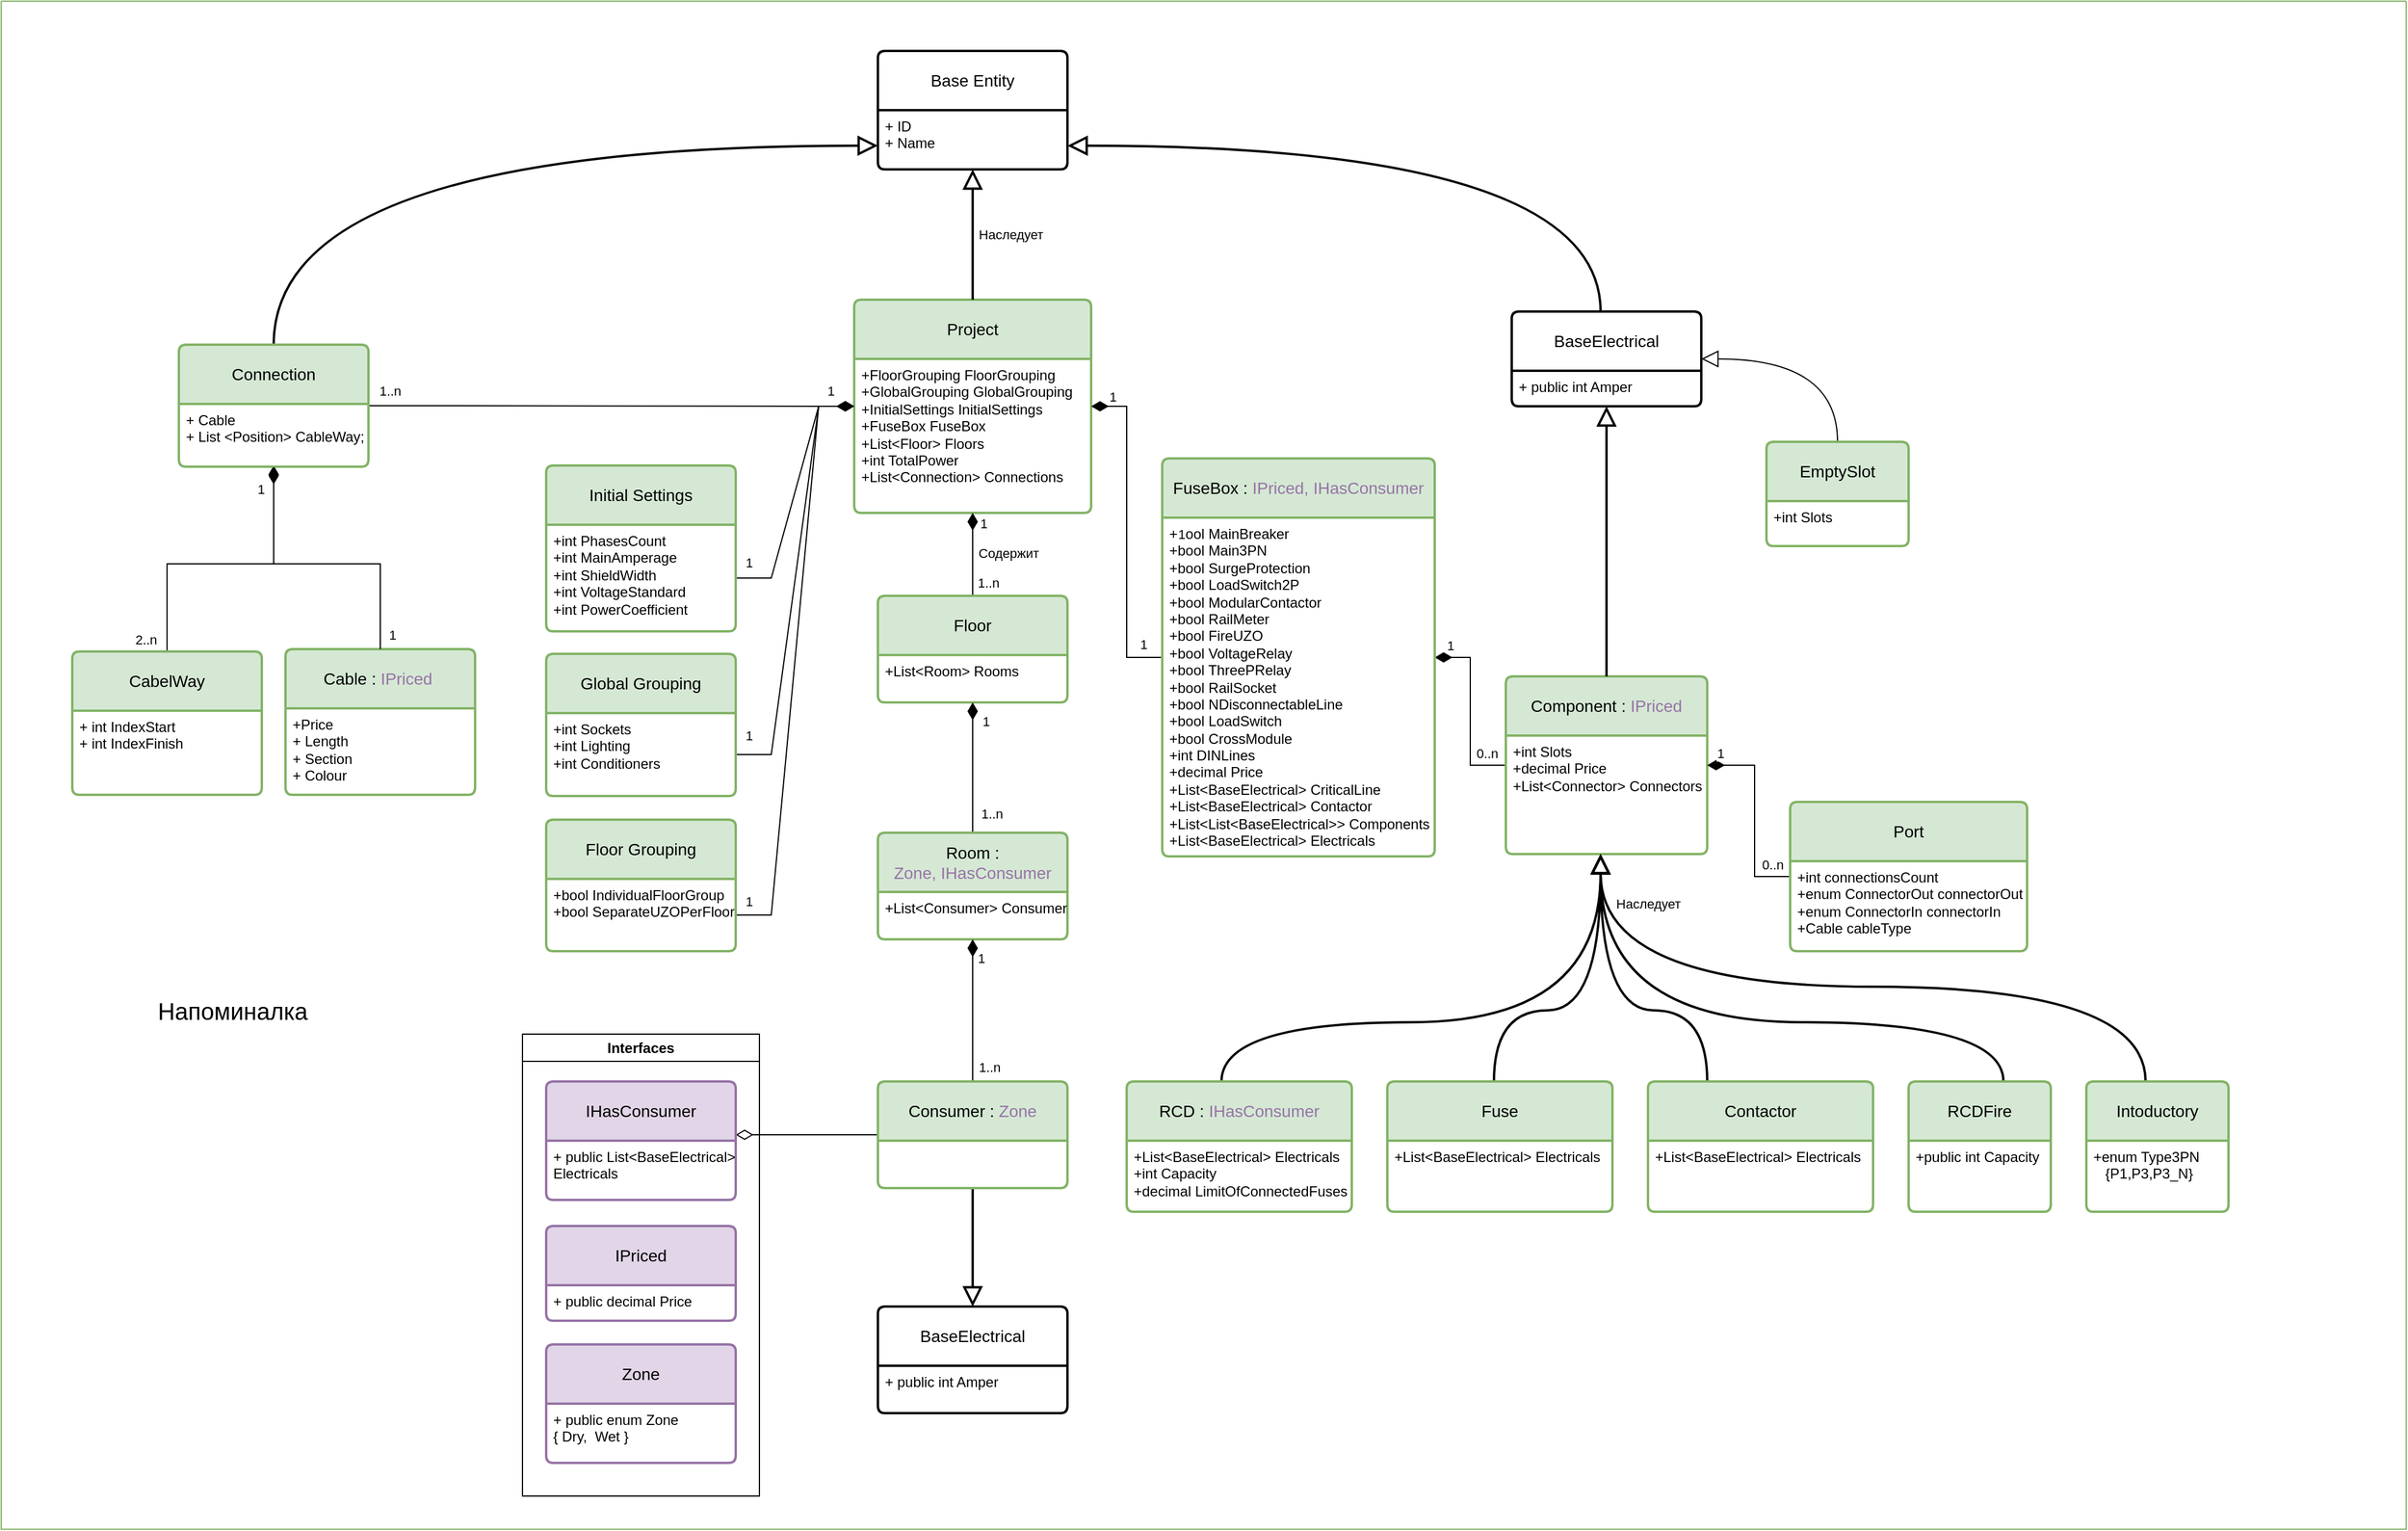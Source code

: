 <mxfile version="22.1.21" type="device">
  <diagram name="Page-1" id="FKHlyDpzjuHAsDGd_DU5">
    <mxGraphModel dx="1526" dy="1029" grid="1" gridSize="10" guides="1" tooltips="1" connect="1" arrows="1" fold="1" page="0" pageScale="1" pageWidth="2339" pageHeight="3300" math="0" shadow="0">
      <root>
        <mxCell id="0" />
        <mxCell id="1" parent="0" />
        <mxCell id="Nv3fs4bzQhII8DKi3ebk-18" value="Project" style="swimlane;childLayout=stackLayout;horizontal=1;startSize=50;horizontalStack=0;rounded=1;fontSize=14;fontStyle=0;strokeWidth=2;resizeParent=0;resizeLast=1;shadow=0;dashed=0;align=center;arcSize=4;whiteSpace=wrap;html=1;fillColor=#d5e8d4;strokeColor=#82b366;" parent="1" vertex="1">
          <mxGeometry x="910" y="400" width="200" height="180" as="geometry" />
        </mxCell>
        <mxCell id="Nv3fs4bzQhII8DKi3ebk-19" value="+FloorGrouping FloorGrouping&lt;br&gt;+GlobalGrouping GlobalGrouping&lt;br&gt;+InitialSettings InitialSettings&lt;br&gt;+FuseBox FuseBox&lt;br&gt;+List&amp;lt;Floor&amp;gt; Floors&lt;br&gt;+int TotalPower&lt;br&gt;+List&amp;lt;Connection&amp;gt; Connections" style="align=left;strokeColor=none;fillColor=none;spacingLeft=4;fontSize=12;verticalAlign=top;resizable=0;rotatable=0;part=1;html=1;" parent="Nv3fs4bzQhII8DKi3ebk-18" vertex="1">
          <mxGeometry y="50" width="200" height="130" as="geometry" />
        </mxCell>
        <mxCell id="OVRV0IOkjEJxTj61ujSo-11" style="edgeStyle=orthogonalEdgeStyle;rounded=0;orthogonalLoop=1;jettySize=auto;html=1;endArrow=diamondThin;endFill=1;endSize=12;" parent="1" source="Nv3fs4bzQhII8DKi3ebk-20" target="Nv3fs4bzQhII8DKi3ebk-18" edge="1">
          <mxGeometry relative="1" as="geometry" />
        </mxCell>
        <mxCell id="OVRV0IOkjEJxTj61ujSo-31" value="Содержит" style="edgeLabel;html=1;align=center;verticalAlign=middle;resizable=0;points=[];" parent="OVRV0IOkjEJxTj61ujSo-11" vertex="1" connectable="0">
          <mxGeometry x="0.033" y="-3" relative="1" as="geometry">
            <mxPoint x="27" as="offset" />
          </mxGeometry>
        </mxCell>
        <mxCell id="Nv3fs4bzQhII8DKi3ebk-20" value="Floor" style="swimlane;childLayout=stackLayout;horizontal=1;startSize=50;horizontalStack=0;rounded=1;fontSize=14;fontStyle=0;strokeWidth=2;resizeParent=0;resizeLast=1;shadow=0;dashed=0;align=center;arcSize=4;whiteSpace=wrap;html=1;fillColor=#d5e8d4;strokeColor=#82b366;" parent="1" vertex="1">
          <mxGeometry x="930" y="650" width="160" height="90" as="geometry" />
        </mxCell>
        <mxCell id="Nv3fs4bzQhII8DKi3ebk-21" value="+List&amp;lt;Room&amp;gt; Rooms" style="align=left;strokeColor=none;fillColor=none;spacingLeft=4;fontSize=12;verticalAlign=top;resizable=0;rotatable=0;part=1;html=1;" parent="Nv3fs4bzQhII8DKi3ebk-20" vertex="1">
          <mxGeometry y="50" width="160" height="40" as="geometry" />
        </mxCell>
        <mxCell id="OVRV0IOkjEJxTj61ujSo-10" style="edgeStyle=orthogonalEdgeStyle;rounded=0;orthogonalLoop=1;jettySize=auto;html=1;endArrow=diamondThin;endFill=1;endSize=12;" parent="1" source="Nv3fs4bzQhII8DKi3ebk-22" target="Nv3fs4bzQhII8DKi3ebk-20" edge="1">
          <mxGeometry relative="1" as="geometry" />
        </mxCell>
        <mxCell id="OVRV0IOkjEJxTj61ujSo-36" value="1" style="edgeLabel;html=1;align=center;verticalAlign=middle;resizable=0;points=[];" parent="OVRV0IOkjEJxTj61ujSo-10" vertex="1" connectable="0">
          <mxGeometry x="0.069" y="1" relative="1" as="geometry">
            <mxPoint x="-489" y="-108" as="offset" />
          </mxGeometry>
        </mxCell>
        <mxCell id="OVRV0IOkjEJxTj61ujSo-37" value="1..n" style="edgeLabel;html=1;align=center;verticalAlign=middle;resizable=0;points=[];" parent="OVRV0IOkjEJxTj61ujSo-10" vertex="1" connectable="0">
          <mxGeometry x="0.025" y="-1" relative="1" as="geometry">
            <mxPoint x="15" y="40" as="offset" />
          </mxGeometry>
        </mxCell>
        <mxCell id="Nv3fs4bzQhII8DKi3ebk-22" value="Room : &lt;font color=&quot;#9673a6&quot;&gt;Zone,&amp;nbsp;IHasConsumer&lt;/font&gt;" style="swimlane;childLayout=stackLayout;horizontal=1;startSize=50;horizontalStack=0;rounded=1;fontSize=14;fontStyle=0;strokeWidth=2;resizeParent=0;resizeLast=1;shadow=0;dashed=0;align=center;arcSize=4;whiteSpace=wrap;html=1;fillColor=#d5e8d4;strokeColor=#82b366;" parent="1" vertex="1">
          <mxGeometry x="930" y="850" width="160" height="90" as="geometry" />
        </mxCell>
        <mxCell id="Nv3fs4bzQhII8DKi3ebk-23" value="+List&amp;lt;Consumer&amp;gt; Consumer" style="align=left;strokeColor=none;fillColor=none;spacingLeft=4;fontSize=12;verticalAlign=top;resizable=0;rotatable=0;part=1;html=1;" parent="Nv3fs4bzQhII8DKi3ebk-22" vertex="1">
          <mxGeometry y="50" width="160" height="40" as="geometry" />
        </mxCell>
        <mxCell id="OVRV0IOkjEJxTj61ujSo-12" style="edgeStyle=orthogonalEdgeStyle;rounded=0;orthogonalLoop=1;jettySize=auto;html=1;endArrow=diamondThin;endFill=1;endSize=12;" parent="1" source="Nv3fs4bzQhII8DKi3ebk-24" target="Nv3fs4bzQhII8DKi3ebk-22" edge="1">
          <mxGeometry relative="1" as="geometry" />
        </mxCell>
        <mxCell id="OVRV0IOkjEJxTj61ujSo-80" style="edgeStyle=orthogonalEdgeStyle;rounded=0;orthogonalLoop=1;jettySize=auto;html=1;curved=1;endArrow=diamondThin;endFill=0;endSize=12;" parent="1" source="Nv3fs4bzQhII8DKi3ebk-24" target="OVRV0IOkjEJxTj61ujSo-58" edge="1">
          <mxGeometry relative="1" as="geometry">
            <Array as="points">
              <mxPoint x="950" y="1110" />
              <mxPoint x="950" y="1110" />
            </Array>
          </mxGeometry>
        </mxCell>
        <mxCell id="OVRV0IOkjEJxTj61ujSo-84" style="edgeStyle=orthogonalEdgeStyle;rounded=0;orthogonalLoop=1;jettySize=auto;html=1;endArrow=block;endFill=0;strokeWidth=2;endSize=12;" parent="1" source="Nv3fs4bzQhII8DKi3ebk-24" target="OVRV0IOkjEJxTj61ujSo-77" edge="1">
          <mxGeometry relative="1" as="geometry" />
        </mxCell>
        <mxCell id="Nv3fs4bzQhII8DKi3ebk-24" value="Consumer : &lt;font color=&quot;#9673a6&quot;&gt;Zone&lt;/font&gt;" style="swimlane;childLayout=stackLayout;horizontal=1;startSize=50;horizontalStack=0;rounded=1;fontSize=14;fontStyle=0;strokeWidth=2;resizeParent=0;resizeLast=1;shadow=0;dashed=0;align=center;arcSize=4;whiteSpace=wrap;html=1;fillColor=#d5e8d4;strokeColor=#82b366;" parent="1" vertex="1">
          <mxGeometry x="930" y="1060" width="160" height="90" as="geometry" />
        </mxCell>
        <mxCell id="Nv3fs4bzQhII8DKi3ebk-37" style="edgeStyle=entityRelationEdgeStyle;rounded=0;orthogonalLoop=1;jettySize=auto;html=1;endArrow=diamondThin;endFill=1;endSize=12;" parent="1" source="Nv3fs4bzQhII8DKi3ebk-27" target="Nv3fs4bzQhII8DKi3ebk-18" edge="1">
          <mxGeometry relative="1" as="geometry" />
        </mxCell>
        <mxCell id="Nv3fs4bzQhII8DKi3ebk-38" style="edgeStyle=entityRelationEdgeStyle;rounded=0;orthogonalLoop=1;jettySize=auto;html=1;endArrow=diamondThin;endFill=1;endSize=12;" parent="1" source="Nv3fs4bzQhII8DKi3ebk-29" target="Nv3fs4bzQhII8DKi3ebk-18" edge="1">
          <mxGeometry relative="1" as="geometry" />
        </mxCell>
        <mxCell id="Nv3fs4bzQhII8DKi3ebk-39" style="edgeStyle=entityRelationEdgeStyle;rounded=0;orthogonalLoop=1;jettySize=auto;html=1;endArrow=diamondThin;endFill=1;endSize=12;" parent="1" source="Nv3fs4bzQhII8DKi3ebk-31" target="Nv3fs4bzQhII8DKi3ebk-18" edge="1">
          <mxGeometry relative="1" as="geometry" />
        </mxCell>
        <mxCell id="OVRV0IOkjEJxTj61ujSo-15" style="edgeStyle=orthogonalEdgeStyle;rounded=0;orthogonalLoop=1;jettySize=auto;html=1;curved=1;strokeWidth=2;endArrow=block;endFill=0;endSize=12;" parent="1" source="OVRV0IOkjEJxTj61ujSo-13" target="Nv3fs4bzQhII8DKi3ebk-43" edge="1">
          <mxGeometry relative="1" as="geometry">
            <Array as="points">
              <mxPoint x="420" y="270" />
            </Array>
          </mxGeometry>
        </mxCell>
        <mxCell id="Nv3fs4bzQhII8DKi3ebk-43" value="Base Entity" style="swimlane;childLayout=stackLayout;horizontal=1;startSize=50;horizontalStack=0;rounded=1;fontSize=14;fontStyle=0;strokeWidth=2;resizeParent=0;resizeLast=1;shadow=0;dashed=0;align=center;arcSize=4;whiteSpace=wrap;html=1;" parent="1" vertex="1">
          <mxGeometry x="930" y="190" width="160" height="100" as="geometry" />
        </mxCell>
        <mxCell id="Nv3fs4bzQhII8DKi3ebk-44" value="+ ID&lt;br&gt;+ Name" style="align=left;strokeColor=none;fillColor=none;spacingLeft=4;fontSize=12;verticalAlign=top;resizable=0;rotatable=0;part=1;html=1;" parent="Nv3fs4bzQhII8DKi3ebk-43" vertex="1">
          <mxGeometry y="50" width="160" height="50" as="geometry" />
        </mxCell>
        <mxCell id="Nv3fs4bzQhII8DKi3ebk-48" value="BaseElectrical" style="swimlane;childLayout=stackLayout;horizontal=1;startSize=50;horizontalStack=0;rounded=1;fontSize=14;fontStyle=0;strokeWidth=2;resizeParent=0;resizeLast=1;shadow=0;dashed=0;align=center;arcSize=4;whiteSpace=wrap;html=1;" parent="1" vertex="1">
          <mxGeometry x="1465" y="410" width="160" height="80" as="geometry" />
        </mxCell>
        <mxCell id="Nv3fs4bzQhII8DKi3ebk-49" value="+&amp;nbsp;public int Amper" style="align=left;strokeColor=none;fillColor=none;spacingLeft=4;fontSize=12;verticalAlign=top;resizable=0;rotatable=0;part=1;html=1;" parent="Nv3fs4bzQhII8DKi3ebk-48" vertex="1">
          <mxGeometry y="50" width="160" height="30" as="geometry" />
        </mxCell>
        <mxCell id="OVRV0IOkjEJxTj61ujSo-75" style="edgeStyle=orthogonalEdgeStyle;rounded=0;orthogonalLoop=1;jettySize=auto;html=1;curved=1;endArrow=block;endFill=0;endSize=12;strokeWidth=2;" parent="1" source="Nv3fs4bzQhII8DKi3ebk-52" target="Nv3fs4bzQhII8DKi3ebk-54" edge="1">
          <mxGeometry relative="1" as="geometry">
            <Array as="points">
              <mxPoint x="1450" y="1000" />
              <mxPoint x="1540" y="1000" />
            </Array>
          </mxGeometry>
        </mxCell>
        <mxCell id="OVRV0IOkjEJxTj61ujSo-19" style="edgeStyle=entityRelationEdgeStyle;rounded=0;orthogonalLoop=1;jettySize=auto;html=1;endArrow=diamondThin;endFill=1;endSize=12;startArrow=none;startFill=0;" parent="1" source="Nv3fs4bzQhII8DKi3ebk-54" target="Nv3fs4bzQhII8DKi3ebk-71" edge="1">
          <mxGeometry relative="1" as="geometry" />
        </mxCell>
        <mxCell id="OVRV0IOkjEJxTj61ujSo-29" value="0..n" style="edgeLabel;html=1;align=center;verticalAlign=middle;resizable=0;points=[];" parent="OVRV0IOkjEJxTj61ujSo-19" vertex="1" connectable="0">
          <mxGeometry x="-0.721" y="-3" relative="1" as="geometry">
            <mxPoint x="5" y="-7" as="offset" />
          </mxGeometry>
        </mxCell>
        <mxCell id="OVRV0IOkjEJxTj61ujSo-30" value="1" style="edgeLabel;html=1;align=center;verticalAlign=middle;resizable=0;points=[];" parent="OVRV0IOkjEJxTj61ujSo-19" vertex="1" connectable="0">
          <mxGeometry x="0.752" y="-2" relative="1" as="geometry">
            <mxPoint x="-6" y="-8" as="offset" />
          </mxGeometry>
        </mxCell>
        <mxCell id="Nv3fs4bzQhII8DKi3ebk-54" value="Component :&amp;nbsp;&lt;font style=&quot;border-color: var(--border-color);&quot; color=&quot;#9673a6&quot;&gt;IPriced&lt;/font&gt;" style="swimlane;childLayout=stackLayout;horizontal=1;startSize=50;horizontalStack=0;rounded=1;fontSize=14;fontStyle=0;strokeWidth=2;resizeParent=0;resizeLast=1;shadow=0;dashed=0;align=center;arcSize=4;whiteSpace=wrap;html=1;fillColor=#d5e8d4;strokeColor=#82b366;" parent="1" vertex="1">
          <mxGeometry x="1460" y="718" width="170" height="150" as="geometry" />
        </mxCell>
        <mxCell id="Nv3fs4bzQhII8DKi3ebk-55" value="+int Slots&lt;br&gt;+decimal Price&lt;br&gt;+List&amp;lt;Connector&amp;gt; Connectors" style="align=left;strokeColor=none;fillColor=none;spacingLeft=4;fontSize=12;verticalAlign=top;resizable=0;rotatable=0;part=1;html=1;" parent="Nv3fs4bzQhII8DKi3ebk-54" vertex="1">
          <mxGeometry y="50" width="170" height="100" as="geometry" />
        </mxCell>
        <mxCell id="Nv3fs4bzQhII8DKi3ebk-56" style="edgeStyle=orthogonalEdgeStyle;rounded=0;orthogonalLoop=1;jettySize=auto;html=1;strokeWidth=2;exitX=0.5;exitY=0;exitDx=0;exitDy=0;endArrow=block;endFill=0;endSize=12;" parent="1" source="Nv3fs4bzQhII8DKi3ebk-54" target="Nv3fs4bzQhII8DKi3ebk-49" edge="1">
          <mxGeometry relative="1" as="geometry" />
        </mxCell>
        <mxCell id="Nv3fs4bzQhII8DKi3ebk-60" style="edgeStyle=orthogonalEdgeStyle;rounded=0;orthogonalLoop=1;jettySize=auto;html=1;curved=1;strokeWidth=2;endArrow=block;endFill=0;endSize=12;" parent="1" source="Nv3fs4bzQhII8DKi3ebk-58" target="Nv3fs4bzQhII8DKi3ebk-55" edge="1">
          <mxGeometry relative="1" as="geometry">
            <Array as="points">
              <mxPoint x="1630" y="1000" />
              <mxPoint x="1540" y="1000" />
            </Array>
          </mxGeometry>
        </mxCell>
        <mxCell id="OVRV0IOkjEJxTj61ujSo-88" style="edgeStyle=orthogonalEdgeStyle;rounded=0;orthogonalLoop=1;jettySize=auto;html=1;curved=1;endArrow=block;endFill=0;strokeWidth=2;endSize=12;" parent="1" source="Nv3fs4bzQhII8DKi3ebk-61" target="Nv3fs4bzQhII8DKi3ebk-54" edge="1">
          <mxGeometry relative="1" as="geometry">
            <Array as="points">
              <mxPoint x="2000" y="980" />
              <mxPoint x="1540" y="980" />
            </Array>
          </mxGeometry>
        </mxCell>
        <mxCell id="Nv3fs4bzQhII8DKi3ebk-66" style="edgeStyle=orthogonalEdgeStyle;rounded=0;orthogonalLoop=1;jettySize=auto;html=1;curved=1;strokeWidth=2;endArrow=block;endFill=0;endSize=12;" parent="1" source="Nv3fs4bzQhII8DKi3ebk-64" target="Nv3fs4bzQhII8DKi3ebk-55" edge="1">
          <mxGeometry relative="1" as="geometry">
            <Array as="points">
              <mxPoint x="1880" y="1010" />
              <mxPoint x="1540" y="1010" />
            </Array>
          </mxGeometry>
        </mxCell>
        <mxCell id="Nv3fs4bzQhII8DKi3ebk-69" style="edgeStyle=orthogonalEdgeStyle;rounded=0;orthogonalLoop=1;jettySize=auto;html=1;curved=1;strokeWidth=2;endArrow=block;endFill=0;endSize=12;" parent="1" source="Nv3fs4bzQhII8DKi3ebk-67" target="Nv3fs4bzQhII8DKi3ebk-55" edge="1">
          <mxGeometry relative="1" as="geometry">
            <Array as="points">
              <mxPoint x="1220" y="1010" />
              <mxPoint x="1540" y="1010" />
            </Array>
          </mxGeometry>
        </mxCell>
        <mxCell id="Nv3fs4bzQhII8DKi3ebk-70" style="edgeStyle=orthogonalEdgeStyle;rounded=0;orthogonalLoop=1;jettySize=auto;html=1;curved=1;strokeWidth=2;endArrow=block;endFill=0;endSize=12;" parent="1" source="Nv3fs4bzQhII8DKi3ebk-48" target="Nv3fs4bzQhII8DKi3ebk-44" edge="1">
          <mxGeometry relative="1" as="geometry">
            <Array as="points">
              <mxPoint x="1540" y="270" />
            </Array>
          </mxGeometry>
        </mxCell>
        <mxCell id="OVRV0IOkjEJxTj61ujSo-1" style="edgeStyle=entityRelationEdgeStyle;rounded=0;orthogonalLoop=1;jettySize=auto;html=1;endArrow=diamondThin;endFill=1;strokeWidth=1;endSize=12;" parent="1" source="Nv3fs4bzQhII8DKi3ebk-71" target="Nv3fs4bzQhII8DKi3ebk-18" edge="1">
          <mxGeometry relative="1" as="geometry" />
        </mxCell>
        <mxCell id="Nv3fs4bzQhII8DKi3ebk-71" value="FuseBox :&amp;nbsp;&lt;font style=&quot;border-color: var(--border-color);&quot; color=&quot;#9673a6&quot;&gt;IPriced,&amp;nbsp;&lt;/font&gt;&lt;font color=&quot;#9673a6&quot;&gt;IHasConsumer&lt;/font&gt;" style="swimlane;childLayout=stackLayout;horizontal=1;startSize=50;horizontalStack=0;rounded=1;fontSize=14;fontStyle=0;strokeWidth=2;resizeParent=0;resizeLast=1;shadow=0;dashed=0;align=center;arcSize=4;whiteSpace=wrap;html=1;fillColor=#d5e8d4;strokeColor=#82b366;" parent="1" vertex="1">
          <mxGeometry x="1170" y="534" width="230" height="336" as="geometry" />
        </mxCell>
        <mxCell id="Nv3fs4bzQhII8DKi3ebk-72" value="&lt;div&gt;+bool MainBreaker&lt;/div&gt;&lt;div&gt;+bool Main3PN&lt;/div&gt;&lt;div&gt;+bool SurgeProtection&lt;/div&gt;&lt;div&gt;+bool LoadSwitch2P&amp;nbsp;&lt;/div&gt;&lt;div&gt;+bool ModularContactor&lt;/div&gt;&lt;div&gt;&lt;span style=&quot;background-color: initial;&quot;&gt;+bool RailMeter&lt;/span&gt;&lt;/div&gt;&lt;div&gt;+bool FireUZO&amp;nbsp;&lt;/div&gt;&lt;div&gt;&lt;span style=&quot;background-color: initial;&quot;&gt;+bool VoltageRelay&amp;nbsp;&lt;/span&gt;&lt;/div&gt;&lt;div&gt;&lt;span style=&quot;background-color: initial;&quot;&gt;+bool ThreePRelay&lt;/span&gt;&lt;/div&gt;&lt;div&gt;+bool RailSocket&lt;/div&gt;&lt;div&gt;+bool NDisconnectableLine&amp;nbsp;&lt;/div&gt;&lt;div&gt;+bool LoadSwitch&amp;nbsp;&lt;/div&gt;&lt;div&gt;+bool CrossModule&amp;nbsp;&lt;/div&gt;&lt;div&gt;+int DINLines&lt;/div&gt;&lt;div&gt;+decimal Price&lt;/div&gt;&lt;div&gt;+List&amp;lt;BaseElectrical&amp;gt; CriticalLine&amp;nbsp;&lt;/div&gt;&lt;div&gt;+List&amp;lt;BaseElectrical&amp;gt; Contactor&lt;/div&gt;&lt;div&gt;+List&amp;lt;List&amp;lt;BaseElectrical&amp;gt;&amp;gt; Components&lt;br&gt;&lt;/div&gt;&lt;div&gt;+List&amp;lt;BaseElectrical&amp;gt; Electricals&lt;/div&gt;" style="align=left;strokeColor=none;fillColor=none;spacingLeft=4;fontSize=12;verticalAlign=top;resizable=0;rotatable=0;part=1;html=1;" parent="Nv3fs4bzQhII8DKi3ebk-71" vertex="1">
          <mxGeometry y="50" width="230" height="286" as="geometry" />
        </mxCell>
        <mxCell id="OVRV0IOkjEJxTj61ujSo-23" style="edgeStyle=entityRelationEdgeStyle;rounded=0;orthogonalLoop=1;jettySize=auto;html=1;endArrow=diamondThin;endFill=1;endSize=12;" parent="1" source="OVRV0IOkjEJxTj61ujSo-13" target="Nv3fs4bzQhII8DKi3ebk-18" edge="1">
          <mxGeometry relative="1" as="geometry" />
        </mxCell>
        <mxCell id="OVRV0IOkjEJxTj61ujSo-24" style="edgeStyle=orthogonalEdgeStyle;rounded=0;orthogonalLoop=1;jettySize=auto;html=1;strokeWidth=2;endArrow=block;endFill=0;endSize=12;" parent="1" source="Nv3fs4bzQhII8DKi3ebk-18" target="Nv3fs4bzQhII8DKi3ebk-44" edge="1">
          <mxGeometry relative="1" as="geometry" />
        </mxCell>
        <mxCell id="OVRV0IOkjEJxTj61ujSo-35" value="Наследует" style="edgeLabel;html=1;align=center;verticalAlign=middle;resizable=0;points=[];" parent="OVRV0IOkjEJxTj61ujSo-24" vertex="1" connectable="0">
          <mxGeometry x="0.003" y="3" relative="1" as="geometry">
            <mxPoint x="35" as="offset" />
          </mxGeometry>
        </mxCell>
        <mxCell id="OVRV0IOkjEJxTj61ujSo-39" value="1..n" style="edgeLabel;html=1;align=center;verticalAlign=middle;resizable=0;points=[];" parent="1" vertex="1" connectable="0">
          <mxGeometry x="1042" y="851.13" as="geometry">
            <mxPoint x="-18" y="197" as="offset" />
          </mxGeometry>
        </mxCell>
        <mxCell id="OVRV0IOkjEJxTj61ujSo-43" value="1" style="edgeLabel;html=1;align=center;verticalAlign=middle;resizable=0;points=[];" parent="1" vertex="1" connectable="0">
          <mxGeometry x="1470.003" y="810.92" as="geometry">
            <mxPoint x="-284" y="-213" as="offset" />
          </mxGeometry>
        </mxCell>
        <mxCell id="OVRV0IOkjEJxTj61ujSo-45" value="1" style="edgeLabel;html=1;align=center;verticalAlign=middle;resizable=0;points=[];" parent="1" vertex="1" connectable="0">
          <mxGeometry x="1028" y="803.842" as="geometry">
            <mxPoint x="-9" y="-215" as="offset" />
          </mxGeometry>
        </mxCell>
        <mxCell id="OVRV0IOkjEJxTj61ujSo-46" value="1..n" style="edgeLabel;html=1;align=center;verticalAlign=middle;resizable=0;points=[];" parent="1" vertex="1" connectable="0">
          <mxGeometry x="1045" y="845.947" as="geometry">
            <mxPoint x="-22" y="-207" as="offset" />
          </mxGeometry>
        </mxCell>
        <mxCell id="OVRV0IOkjEJxTj61ujSo-49" value="1" style="edgeLabel;html=1;align=center;verticalAlign=middle;resizable=0;points=[];" parent="1" vertex="1" connectable="0">
          <mxGeometry x="1039" y="780.923" as="geometry">
            <mxPoint x="-18" y="-25" as="offset" />
          </mxGeometry>
        </mxCell>
        <mxCell id="OVRV0IOkjEJxTj61ujSo-55" value="1" style="edgeLabel;html=1;align=center;verticalAlign=middle;resizable=0;points=[];" parent="1" vertex="1" connectable="0">
          <mxGeometry x="1370" y="824.003" as="geometry">
            <mxPoint x="-549" y="-202" as="offset" />
          </mxGeometry>
        </mxCell>
        <mxCell id="OVRV0IOkjEJxTj61ujSo-56" value="1" style="edgeLabel;html=1;align=center;verticalAlign=middle;resizable=0;points=[];" parent="1" vertex="1" connectable="0">
          <mxGeometry x="1370" y="970.003" as="geometry">
            <mxPoint x="-549" y="-202" as="offset" />
          </mxGeometry>
        </mxCell>
        <mxCell id="OVRV0IOkjEJxTj61ujSo-77" value="BaseElectrical" style="swimlane;childLayout=stackLayout;horizontal=1;startSize=50;horizontalStack=0;rounded=1;fontSize=14;fontStyle=0;strokeWidth=2;resizeParent=0;resizeLast=1;shadow=0;dashed=0;align=center;arcSize=4;whiteSpace=wrap;html=1;" parent="1" vertex="1">
          <mxGeometry x="930" y="1250" width="160" height="90" as="geometry" />
        </mxCell>
        <mxCell id="OVRV0IOkjEJxTj61ujSo-78" value="+&amp;nbsp;public int Amper" style="align=left;strokeColor=none;fillColor=none;spacingLeft=4;fontSize=12;verticalAlign=top;resizable=0;rotatable=0;part=1;html=1;" parent="OVRV0IOkjEJxTj61ujSo-77" vertex="1">
          <mxGeometry y="50" width="160" height="40" as="geometry" />
        </mxCell>
        <mxCell id="OVRV0IOkjEJxTj61ujSo-89" value="" style="swimlane;startSize=0;fillColor=#d5e8d4;strokeColor=#82b366;movable=0;resizable=0;rotatable=0;deletable=0;editable=0;locked=1;connectable=0;container=0;" parent="1" vertex="1">
          <mxGeometry x="190" y="148" width="2030" height="1290" as="geometry">
            <mxRectangle x="190" y="148" width="50" height="40" as="alternateBounds" />
          </mxGeometry>
        </mxCell>
        <mxCell id="2Riz5SYYc4vcIZoxZhYV-14" value="1" style="edgeLabel;html=1;align=center;verticalAlign=middle;resizable=0;points=[];" parent="1" vertex="1" connectable="0">
          <mxGeometry x="1437.476" y="700" as="geometry">
            <mxPoint x="-310" y="-218" as="offset" />
          </mxGeometry>
        </mxCell>
        <mxCell id="2Riz5SYYc4vcIZoxZhYV-25" style="edgeStyle=orthogonalEdgeStyle;rounded=0;orthogonalLoop=1;jettySize=auto;html=1;curved=1;endArrow=block;endFill=0;strokeWidth=1;endSize=12;" parent="1" source="2Riz5SYYc4vcIZoxZhYV-21" target="Nv3fs4bzQhII8DKi3ebk-48" edge="1">
          <mxGeometry relative="1" as="geometry">
            <Array as="points">
              <mxPoint x="1740" y="450" />
            </Array>
          </mxGeometry>
        </mxCell>
        <mxCell id="2Riz5SYYc4vcIZoxZhYV-11" style="edgeStyle=orthogonalEdgeStyle;rounded=0;orthogonalLoop=1;jettySize=auto;html=1;endArrow=diamondThin;endFill=1;endSize=12;" parent="1" edge="1">
          <mxGeometry relative="1" as="geometry">
            <mxPoint x="330" y="696" as="sourcePoint" />
            <mxPoint x="420" y="540.0" as="targetPoint" />
            <Array as="points">
              <mxPoint x="330" y="623" />
              <mxPoint x="420" y="623" />
            </Array>
          </mxGeometry>
        </mxCell>
        <mxCell id="2Riz5SYYc4vcIZoxZhYV-9" value="CabelWay" style="swimlane;childLayout=stackLayout;horizontal=1;startSize=50;horizontalStack=0;rounded=1;fontSize=14;fontStyle=0;strokeWidth=2;resizeParent=0;resizeLast=1;shadow=0;dashed=0;align=center;arcSize=4;whiteSpace=wrap;html=1;fillColor=#d5e8d4;strokeColor=#82b366;movable=1;resizable=1;rotatable=1;deletable=1;editable=1;locked=0;connectable=1;" parent="1" vertex="1">
          <mxGeometry x="250" y="697" width="160" height="121" as="geometry" />
        </mxCell>
        <mxCell id="2Riz5SYYc4vcIZoxZhYV-10" value="+ int IndexStart&lt;br&gt;+&amp;nbsp;int IndexFinish" style="align=left;strokeColor=none;fillColor=none;spacingLeft=4;fontSize=12;verticalAlign=top;resizable=0;rotatable=0;part=1;html=1;" parent="2Riz5SYYc4vcIZoxZhYV-9" vertex="1">
          <mxGeometry y="50" width="160" height="71" as="geometry" />
        </mxCell>
        <mxCell id="OVRV0IOkjEJxTj61ujSo-13" value="Connection" style="swimlane;childLayout=stackLayout;horizontal=1;startSize=50;horizontalStack=0;rounded=1;fontSize=14;fontStyle=0;strokeWidth=2;resizeParent=0;resizeLast=1;shadow=0;dashed=0;align=center;arcSize=4;whiteSpace=wrap;html=1;fillColor=#d5e8d4;strokeColor=#82b366;" parent="1" vertex="1">
          <mxGeometry x="340" y="438" width="160" height="103" as="geometry" />
        </mxCell>
        <mxCell id="OVRV0IOkjEJxTj61ujSo-14" value="+ Cable&lt;br&gt;+ List &amp;lt;Position&amp;gt; CableWay;&amp;nbsp;" style="align=left;strokeColor=none;fillColor=none;spacingLeft=4;fontSize=12;verticalAlign=top;resizable=0;rotatable=0;part=1;html=1;" parent="OVRV0IOkjEJxTj61ujSo-13" vertex="1">
          <mxGeometry y="50" width="160" height="53" as="geometry" />
        </mxCell>
        <mxCell id="OVRV0IOkjEJxTj61ujSo-48" value="1" style="edgeLabel;html=1;align=center;verticalAlign=middle;resizable=0;points=[];" parent="1" vertex="1" connectable="0">
          <mxGeometry x="958" y="761.503" as="geometry">
            <mxPoint x="-549" y="-202" as="offset" />
          </mxGeometry>
        </mxCell>
        <mxCell id="2Riz5SYYc4vcIZoxZhYV-13" value="2..n" style="edgeLabel;html=1;align=center;verticalAlign=middle;resizable=0;points=[];" parent="1" vertex="1" connectable="0">
          <mxGeometry x="330" y="489.5" as="geometry">
            <mxPoint x="-18" y="197" as="offset" />
          </mxGeometry>
        </mxCell>
        <mxCell id="OVRV0IOkjEJxTj61ujSo-3" value="Cable : &lt;font color=&quot;#9673a6&quot;&gt;IPriced&lt;/font&gt;&amp;nbsp;" style="swimlane;childLayout=stackLayout;horizontal=1;startSize=50;horizontalStack=0;rounded=1;fontSize=14;fontStyle=0;strokeWidth=2;resizeParent=0;resizeLast=1;shadow=0;dashed=0;align=center;arcSize=4;whiteSpace=wrap;html=1;fillColor=#d5e8d4;strokeColor=#82b366;movable=1;resizable=1;rotatable=1;deletable=1;editable=1;locked=0;connectable=1;" parent="1" vertex="1">
          <mxGeometry x="430" y="695" width="160" height="123" as="geometry" />
        </mxCell>
        <mxCell id="OVRV0IOkjEJxTj61ujSo-4" value="+Price&lt;br&gt;+ Length&lt;br&gt;+ Section&lt;br&gt;+ Colour&amp;nbsp;" style="align=left;strokeColor=none;fillColor=none;spacingLeft=4;fontSize=12;verticalAlign=top;resizable=0;rotatable=0;part=1;html=1;" parent="OVRV0IOkjEJxTj61ujSo-3" vertex="1">
          <mxGeometry y="50" width="160" height="73" as="geometry" />
        </mxCell>
        <mxCell id="OVRV0IOkjEJxTj61ujSo-26" style="edgeStyle=orthogonalEdgeStyle;rounded=0;orthogonalLoop=1;jettySize=auto;html=1;endArrow=diamondThin;endFill=1;jumpSize=6;endSize=12;" parent="1" source="OVRV0IOkjEJxTj61ujSo-3" target="OVRV0IOkjEJxTj61ujSo-13" edge="1">
          <mxGeometry relative="1" as="geometry" />
        </mxCell>
        <mxCell id="2Riz5SYYc4vcIZoxZhYV-15" value="1" style="edgeLabel;html=1;align=center;verticalAlign=middle;resizable=0;points=[];" parent="1" vertex="1" connectable="0">
          <mxGeometry x="1463.996" y="909" as="geometry">
            <mxPoint x="-310" y="-218" as="offset" />
          </mxGeometry>
        </mxCell>
        <mxCell id="OVRV0IOkjEJxTj61ujSo-54" value="1..n" style="edgeLabel;html=1;align=center;verticalAlign=middle;resizable=0;points=[];" parent="1" vertex="1" connectable="0">
          <mxGeometry x="540" y="683.997" as="geometry">
            <mxPoint x="-22" y="-207" as="offset" />
          </mxGeometry>
        </mxCell>
        <mxCell id="2Riz5SYYc4vcIZoxZhYV-16" value="1" style="edgeLabel;html=1;align=center;verticalAlign=middle;resizable=0;points=[];" parent="1" vertex="1" connectable="0">
          <mxGeometry x="1199.996" y="695" as="geometry">
            <mxPoint x="-310" y="-218" as="offset" />
          </mxGeometry>
        </mxCell>
        <mxCell id="2Riz5SYYc4vcIZoxZhYV-21" value="EmptySlot" style="swimlane;childLayout=stackLayout;horizontal=1;startSize=50;horizontalStack=0;rounded=1;fontSize=14;fontStyle=0;strokeWidth=2;resizeParent=0;resizeLast=1;shadow=0;dashed=0;align=center;arcSize=4;whiteSpace=wrap;html=1;fillColor=#d5e8d4;strokeColor=#82b366;" parent="1" vertex="1">
          <mxGeometry x="1680" y="520" width="120" height="88" as="geometry" />
        </mxCell>
        <mxCell id="2Riz5SYYc4vcIZoxZhYV-22" value="+int Slots" style="align=left;strokeColor=none;fillColor=none;spacingLeft=4;fontSize=12;verticalAlign=top;resizable=0;rotatable=0;part=1;html=1;" parent="2Riz5SYYc4vcIZoxZhYV-21" vertex="1">
          <mxGeometry y="50" width="120" height="38" as="geometry" />
        </mxCell>
        <mxCell id="9zhftbL-MlnLd8M_D3Ps-1" value="" style="group" parent="1" vertex="1" connectable="0">
          <mxGeometry x="630" y="1020" width="200" height="390" as="geometry" />
        </mxCell>
        <mxCell id="OVRV0IOkjEJxTj61ujSo-58" value="IHasConsumer" style="swimlane;childLayout=stackLayout;horizontal=1;startSize=50;horizontalStack=0;rounded=1;fontSize=14;fontStyle=0;strokeWidth=2;resizeParent=0;resizeLast=1;shadow=0;dashed=0;align=center;arcSize=4;whiteSpace=wrap;html=1;fillColor=#e1d5e7;strokeColor=#9673a6;" parent="9zhftbL-MlnLd8M_D3Ps-1" vertex="1">
          <mxGeometry x="20" y="40" width="160" height="100" as="geometry" />
        </mxCell>
        <mxCell id="OVRV0IOkjEJxTj61ujSo-59" value="+ public List&amp;lt;BaseElectrical&amp;gt; &lt;br&gt;Electricals" style="align=left;strokeColor=none;fillColor=none;spacingLeft=4;fontSize=12;verticalAlign=top;resizable=0;rotatable=0;part=1;html=1;" parent="OVRV0IOkjEJxTj61ujSo-58" vertex="1">
          <mxGeometry y="50" width="160" height="50" as="geometry" />
        </mxCell>
        <mxCell id="OVRV0IOkjEJxTj61ujSo-60" value="IPriced" style="swimlane;childLayout=stackLayout;horizontal=1;startSize=50;horizontalStack=0;rounded=1;fontSize=14;fontStyle=0;strokeWidth=2;resizeParent=0;resizeLast=1;shadow=0;dashed=0;align=center;arcSize=4;whiteSpace=wrap;html=1;fillColor=#e1d5e7;strokeColor=#9673a6;" parent="9zhftbL-MlnLd8M_D3Ps-1" vertex="1">
          <mxGeometry x="20" y="162" width="160" height="80" as="geometry" />
        </mxCell>
        <mxCell id="OVRV0IOkjEJxTj61ujSo-61" value="+ public decimal Price" style="align=left;strokeColor=none;fillColor=none;spacingLeft=4;fontSize=12;verticalAlign=top;resizable=0;rotatable=0;part=1;html=1;" parent="OVRV0IOkjEJxTj61ujSo-60" vertex="1">
          <mxGeometry y="50" width="160" height="30" as="geometry" />
        </mxCell>
        <mxCell id="OVRV0IOkjEJxTj61ujSo-62" value="Zone" style="swimlane;childLayout=stackLayout;horizontal=1;startSize=50;horizontalStack=0;rounded=1;fontSize=14;fontStyle=0;strokeWidth=2;resizeParent=0;resizeLast=1;shadow=0;dashed=0;align=center;arcSize=4;whiteSpace=wrap;html=1;fillColor=#e1d5e7;strokeColor=#9673a6;" parent="9zhftbL-MlnLd8M_D3Ps-1" vertex="1">
          <mxGeometry x="20" y="262" width="160" height="100" as="geometry" />
        </mxCell>
        <mxCell id="OVRV0IOkjEJxTj61ujSo-63" value="+&amp;nbsp;public enum Zone&lt;div&gt;{&amp;nbsp;&lt;span style=&quot;background-color: initial;&quot;&gt;Dry,&lt;/span&gt;&lt;span style=&quot;background-color: initial;&quot;&gt;&amp;nbsp; Wet&amp;nbsp;&lt;/span&gt;&lt;span style=&quot;background-color: initial;&quot;&gt;}&lt;/span&gt;&lt;/div&gt;" style="align=left;strokeColor=none;fillColor=none;spacingLeft=4;fontSize=12;verticalAlign=top;resizable=0;rotatable=0;part=1;html=1;" parent="OVRV0IOkjEJxTj61ujSo-62" vertex="1">
          <mxGeometry y="50" width="160" height="50" as="geometry" />
        </mxCell>
        <mxCell id="OVRV0IOkjEJxTj61ujSo-87" value="Interfaces" style="swimlane;whiteSpace=wrap;html=1;" parent="9zhftbL-MlnLd8M_D3Ps-1" vertex="1">
          <mxGeometry width="200" height="390" as="geometry" />
        </mxCell>
        <mxCell id="9zhftbL-MlnLd8M_D3Ps-2" value="" style="group" parent="1" vertex="1" connectable="0">
          <mxGeometry x="650" y="540" width="160" height="410" as="geometry" />
        </mxCell>
        <mxCell id="Nv3fs4bzQhII8DKi3ebk-26" value="Initial Settings" style="swimlane;childLayout=stackLayout;horizontal=1;startSize=50;horizontalStack=0;rounded=1;fontSize=14;fontStyle=0;strokeWidth=2;resizeParent=0;resizeLast=1;shadow=0;dashed=0;align=center;arcSize=4;whiteSpace=wrap;html=1;fillColor=#d5e8d4;strokeColor=#82b366;" parent="9zhftbL-MlnLd8M_D3Ps-2" vertex="1">
          <mxGeometry width="160" height="140" as="geometry" />
        </mxCell>
        <mxCell id="Nv3fs4bzQhII8DKi3ebk-27" value="+int PhasesCount&lt;br&gt;+int MainAmperage&lt;br&gt;+int ShieldWidth&lt;br&gt;+int VoltageStandard&lt;br&gt;+int PowerCoefficient" style="align=left;strokeColor=none;fillColor=none;spacingLeft=4;fontSize=12;verticalAlign=top;resizable=0;rotatable=0;part=1;html=1;" parent="Nv3fs4bzQhII8DKi3ebk-26" vertex="1">
          <mxGeometry y="50" width="160" height="90" as="geometry" />
        </mxCell>
        <mxCell id="Nv3fs4bzQhII8DKi3ebk-28" value="Global Grouping" style="swimlane;childLayout=stackLayout;horizontal=1;startSize=50;horizontalStack=0;rounded=1;fontSize=14;fontStyle=0;strokeWidth=2;resizeParent=0;resizeLast=1;shadow=0;dashed=0;align=center;arcSize=4;whiteSpace=wrap;html=1;fillColor=#d5e8d4;strokeColor=#82b366;" parent="9zhftbL-MlnLd8M_D3Ps-2" vertex="1">
          <mxGeometry y="159" width="160" height="120" as="geometry" />
        </mxCell>
        <mxCell id="Nv3fs4bzQhII8DKi3ebk-29" value="+int Sockets&lt;br&gt;+int Lighting&lt;br&gt;+int Conditioners" style="align=left;strokeColor=none;fillColor=none;spacingLeft=4;fontSize=12;verticalAlign=top;resizable=0;rotatable=0;part=1;html=1;" parent="Nv3fs4bzQhII8DKi3ebk-28" vertex="1">
          <mxGeometry y="50" width="160" height="70" as="geometry" />
        </mxCell>
        <mxCell id="Nv3fs4bzQhII8DKi3ebk-30" value="Floor Grouping" style="swimlane;childLayout=stackLayout;horizontal=1;startSize=50;horizontalStack=0;rounded=1;fontSize=14;fontStyle=0;strokeWidth=2;resizeParent=0;resizeLast=1;shadow=0;dashed=0;align=center;arcSize=4;whiteSpace=wrap;html=1;fillColor=#d5e8d4;strokeColor=#82b366;" parent="9zhftbL-MlnLd8M_D3Ps-2" vertex="1">
          <mxGeometry y="299" width="160" height="111" as="geometry" />
        </mxCell>
        <mxCell id="Nv3fs4bzQhII8DKi3ebk-31" value="+bool IndividualFloorGroup&lt;br&gt;+bool SeparateUZOPerFloor" style="align=left;strokeColor=none;fillColor=none;spacingLeft=4;fontSize=12;verticalAlign=top;resizable=0;rotatable=0;part=1;html=1;" parent="Nv3fs4bzQhII8DKi3ebk-30" vertex="1">
          <mxGeometry y="50" width="160" height="61" as="geometry" />
        </mxCell>
        <mxCell id="9zhftbL-MlnLd8M_D3Ps-3" value="" style="group" parent="1" vertex="1" connectable="0">
          <mxGeometry x="821" y="908.003" width="1249" height="261.997" as="geometry" />
        </mxCell>
        <mxCell id="Nv3fs4bzQhII8DKi3ebk-52" value="Fuse" style="swimlane;childLayout=stackLayout;horizontal=1;startSize=50;horizontalStack=0;rounded=1;fontSize=14;fontStyle=0;strokeWidth=2;resizeParent=0;resizeLast=1;shadow=0;dashed=0;align=center;arcSize=4;whiteSpace=wrap;html=1;fillColor=#d5e8d4;strokeColor=#82b366;" parent="9zhftbL-MlnLd8M_D3Ps-3" vertex="1">
          <mxGeometry x="539" y="151.997" width="190" height="110" as="geometry" />
        </mxCell>
        <mxCell id="Nv3fs4bzQhII8DKi3ebk-53" value="+List&amp;lt;BaseElectrical&amp;gt; Electricals" style="align=left;strokeColor=none;fillColor=none;spacingLeft=4;fontSize=12;verticalAlign=top;resizable=0;rotatable=0;part=1;html=1;" parent="Nv3fs4bzQhII8DKi3ebk-52" vertex="1">
          <mxGeometry y="50" width="190" height="60" as="geometry" />
        </mxCell>
        <mxCell id="Nv3fs4bzQhII8DKi3ebk-58" value="Contactor" style="swimlane;childLayout=stackLayout;horizontal=1;startSize=50;horizontalStack=0;rounded=1;fontSize=14;fontStyle=0;strokeWidth=2;resizeParent=0;resizeLast=1;shadow=0;dashed=0;align=center;arcSize=4;whiteSpace=wrap;html=1;fillColor=#d5e8d4;strokeColor=#82b366;" parent="9zhftbL-MlnLd8M_D3Ps-3" vertex="1">
          <mxGeometry x="759" y="151.997" width="190" height="110" as="geometry" />
        </mxCell>
        <mxCell id="Nv3fs4bzQhII8DKi3ebk-59" value="+List&amp;lt;BaseElectrical&amp;gt; Electricals" style="align=left;strokeColor=none;fillColor=none;spacingLeft=4;fontSize=12;verticalAlign=top;resizable=0;rotatable=0;part=1;html=1;" parent="Nv3fs4bzQhII8DKi3ebk-58" vertex="1">
          <mxGeometry y="50" width="190" height="60" as="geometry" />
        </mxCell>
        <mxCell id="Nv3fs4bzQhII8DKi3ebk-64" value="RCDFire" style="swimlane;childLayout=stackLayout;horizontal=1;startSize=50;horizontalStack=0;rounded=1;fontSize=14;fontStyle=0;strokeWidth=2;resizeParent=0;resizeLast=1;shadow=0;dashed=0;align=center;arcSize=4;whiteSpace=wrap;html=1;fillColor=#d5e8d4;strokeColor=#82b366;" parent="9zhftbL-MlnLd8M_D3Ps-3" vertex="1">
          <mxGeometry x="979" y="151.997" width="120" height="110" as="geometry" />
        </mxCell>
        <mxCell id="Nv3fs4bzQhII8DKi3ebk-65" value="+public int Capacity" style="align=left;strokeColor=none;fillColor=none;spacingLeft=4;fontSize=12;verticalAlign=top;resizable=0;rotatable=0;part=1;html=1;" parent="Nv3fs4bzQhII8DKi3ebk-64" vertex="1">
          <mxGeometry y="50" width="120" height="60" as="geometry" />
        </mxCell>
        <mxCell id="Nv3fs4bzQhII8DKi3ebk-67" value="RCD : &lt;font color=&quot;#9673a6&quot;&gt;IHasConsumer&lt;/font&gt;" style="swimlane;childLayout=stackLayout;horizontal=1;startSize=50;horizontalStack=0;rounded=1;fontSize=14;fontStyle=0;strokeWidth=2;resizeParent=0;resizeLast=1;shadow=0;dashed=0;align=center;arcSize=4;whiteSpace=wrap;html=1;fillColor=#d5e8d4;strokeColor=#82b366;" parent="9zhftbL-MlnLd8M_D3Ps-3" vertex="1">
          <mxGeometry x="319" y="151.997" width="190" height="110" as="geometry" />
        </mxCell>
        <mxCell id="Nv3fs4bzQhII8DKi3ebk-68" value="+List&amp;lt;BaseElectrical&amp;gt; Electricals&lt;br&gt;+int Capacity&lt;br&gt;+decimal LimitOfConnectedFuses" style="align=left;strokeColor=none;fillColor=none;spacingLeft=4;fontSize=12;verticalAlign=top;resizable=0;rotatable=0;part=1;html=1;" parent="Nv3fs4bzQhII8DKi3ebk-67" vertex="1">
          <mxGeometry y="50" width="190" height="60" as="geometry" />
        </mxCell>
        <mxCell id="OVRV0IOkjEJxTj61ujSo-82" value="1" style="edgeLabel;html=1;align=center;verticalAlign=middle;resizable=0;points=[];" parent="9zhftbL-MlnLd8M_D3Ps-3" vertex="1" connectable="0">
          <mxGeometry x="549" y="202" as="geometry">
            <mxPoint x="-549" y="-202" as="offset" />
          </mxGeometry>
        </mxCell>
        <mxCell id="Nv3fs4bzQhII8DKi3ebk-61" value="Intoductory" style="swimlane;childLayout=stackLayout;horizontal=1;startSize=50;horizontalStack=0;rounded=1;fontSize=14;fontStyle=0;strokeWidth=2;resizeParent=0;resizeLast=1;shadow=0;dashed=0;align=center;arcSize=4;whiteSpace=wrap;html=1;fillColor=#d5e8d4;strokeColor=#82b366;" parent="9zhftbL-MlnLd8M_D3Ps-3" vertex="1">
          <mxGeometry x="1129" y="151.997" width="120" height="110" as="geometry" />
        </mxCell>
        <mxCell id="Nv3fs4bzQhII8DKi3ebk-62" value="+enum Type3PN&amp;nbsp;&lt;div&gt;&amp;nbsp; &amp;nbsp;{&lt;span style=&quot;background-color: initial;&quot;&gt;P1,&lt;/span&gt;&lt;span style=&quot;background-color: initial;&quot;&gt;P3,&lt;/span&gt;&lt;span style=&quot;background-color: initial;&quot;&gt;P3_N&lt;/span&gt;&lt;span style=&quot;background-color: initial;&quot;&gt;}&lt;/span&gt;&lt;/div&gt;" style="align=left;strokeColor=none;fillColor=none;spacingLeft=4;fontSize=12;verticalAlign=top;resizable=0;rotatable=0;part=1;html=1;" parent="Nv3fs4bzQhII8DKi3ebk-61" vertex="1">
          <mxGeometry y="50" width="120" height="60" as="geometry" />
        </mxCell>
        <mxCell id="OVRV0IOkjEJxTj61ujSo-38" value="1" style="edgeLabel;html=1;align=center;verticalAlign=middle;resizable=0;points=[];" parent="9zhftbL-MlnLd8M_D3Ps-3" vertex="1" connectable="0">
          <mxGeometry x="209" y="-138.002" as="geometry">
            <mxPoint x="-13" y="186" as="offset" />
          </mxGeometry>
        </mxCell>
        <mxCell id="OVRV0IOkjEJxTj61ujSo-83" value="Наследует" style="edgeLabel;html=1;align=center;verticalAlign=middle;resizable=0;points=[];" parent="9zhftbL-MlnLd8M_D3Ps-3" vertex="1" connectable="0">
          <mxGeometry x="759" y="1.997" as="geometry" />
        </mxCell>
        <mxCell id="9zhftbL-MlnLd8M_D3Ps-4" value="" style="group" parent="1" vertex="1" connectable="0">
          <mxGeometry x="210" y="980" width="351" height="284" as="geometry" />
        </mxCell>
        <mxCell id="OVRV0IOkjEJxTj61ujSo-50" value="" style="shape=image;verticalLabelPosition=bottom;labelBackgroundColor=default;verticalAlign=top;aspect=fixed;imageAspect=0;image=https://upload.wikimedia.org/wikipedia/commons/thumb/7/77/Uml_classes_ru.svg/351px-Uml_classes_ru.svg.png;" parent="9zhftbL-MlnLd8M_D3Ps-4" vertex="1">
          <mxGeometry y="50" width="351" height="234" as="geometry" />
        </mxCell>
        <mxCell id="OVRV0IOkjEJxTj61ujSo-51" value="Напоминалка" style="text;html=1;align=center;verticalAlign=middle;resizable=0;points=[];autosize=1;strokeColor=none;fillColor=none;strokeWidth=8;perimeterSpacing=7;fontSize=20;" parent="9zhftbL-MlnLd8M_D3Ps-4" vertex="1">
          <mxGeometry x="100" width="150" height="40" as="geometry" />
        </mxCell>
        <mxCell id="ZgR6SvE3j1MhrA1PnrPx-3" style="edgeStyle=orthogonalEdgeStyle;rounded=0;orthogonalLoop=1;jettySize=auto;html=1;endArrow=diamondThin;endFill=1;strokeWidth=1;endSize=12;" parent="1" source="ZgR6SvE3j1MhrA1PnrPx-1" target="Nv3fs4bzQhII8DKi3ebk-54" edge="1">
          <mxGeometry relative="1" as="geometry" />
        </mxCell>
        <mxCell id="ZgR6SvE3j1MhrA1PnrPx-1" value="Port" style="swimlane;childLayout=stackLayout;horizontal=1;startSize=50;horizontalStack=0;rounded=1;fontSize=14;fontStyle=0;strokeWidth=2;resizeParent=0;resizeLast=1;shadow=0;dashed=0;align=center;arcSize=4;whiteSpace=wrap;html=1;fillColor=#d5e8d4;strokeColor=#82b366;" parent="1" vertex="1">
          <mxGeometry x="1700" y="824" width="200" height="126" as="geometry" />
        </mxCell>
        <mxCell id="ZgR6SvE3j1MhrA1PnrPx-2" value="+int connectionsCount&amp;nbsp;&lt;br&gt;+enum ConnectorOut connectorOut&lt;br&gt;+enum ConnectorIn connectorIn&lt;br&gt;+Cable cableType" style="align=left;strokeColor=none;fillColor=none;spacingLeft=4;fontSize=12;verticalAlign=top;resizable=0;rotatable=0;part=1;html=1;" parent="ZgR6SvE3j1MhrA1PnrPx-1" vertex="1">
          <mxGeometry y="50" width="200" height="76" as="geometry" />
        </mxCell>
        <mxCell id="ZgR6SvE3j1MhrA1PnrPx-4" value="1" style="edgeLabel;html=1;align=center;verticalAlign=middle;resizable=0;points=[];" parent="1" vertex="1" connectable="0">
          <mxGeometry x="1640.995" y="782.92" as="geometry" />
        </mxCell>
        <mxCell id="ZgR6SvE3j1MhrA1PnrPx-5" value="0..n" style="edgeLabel;html=1;align=center;verticalAlign=middle;resizable=0;points=[];" parent="1" vertex="1" connectable="0">
          <mxGeometry x="1452.824" y="790" as="geometry">
            <mxPoint x="232" y="87" as="offset" />
          </mxGeometry>
        </mxCell>
      </root>
    </mxGraphModel>
  </diagram>
</mxfile>
